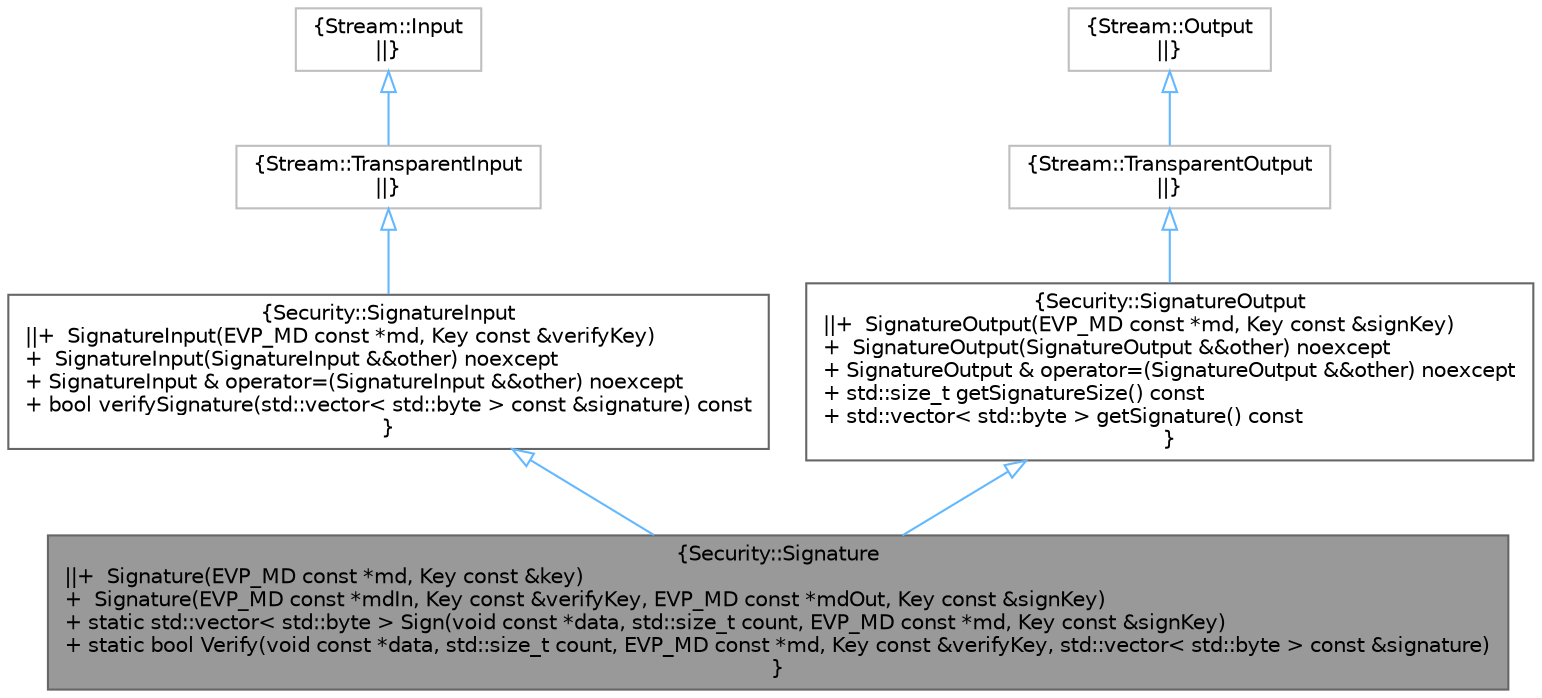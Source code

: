 digraph "Security::Signature"
{
 // LATEX_PDF_SIZE
  bgcolor="transparent";
  edge [fontname=Helvetica,fontsize=10,labelfontname=Helvetica,labelfontsize=10];
  node [fontname=Helvetica,fontsize=10,shape=box,height=0.2,width=0.4];
  Node1 [label="{Security::Signature\n||+  Signature(EVP_MD const *md, Key const &key)\l+  Signature(EVP_MD const *mdIn, Key const &verifyKey, EVP_MD const *mdOut, Key const &signKey)\l+ static std::vector\< std::byte \> Sign(void const *data, std::size_t count, EVP_MD const *md, Key const &signKey)\l+ static bool Verify(void const *data, std::size_t count, EVP_MD const *md, Key const &verifyKey, std::vector\< std::byte \> const &signature)\l}",height=0.2,width=0.4,color="gray40", fillcolor="grey60", style="filled", fontcolor="black",tooltip="Stream::Input / Stream::Output Signature observer."];
  Node2 -> Node1 [dir="back",color="steelblue1",style="solid",arrowtail="onormal"];
  Node2 [label="{Security::SignatureInput\n||+  SignatureInput(EVP_MD const *md, Key const &verifyKey)\l+  SignatureInput(SignatureInput &&other) noexcept\l+ SignatureInput & operator=(SignatureInput &&other) noexcept\l+ bool verifySignature(std::vector\< std::byte \> const &signature) const\l}",height=0.2,width=0.4,color="gray40", fillcolor="white", style="filled",URL="$d6/d4d/classSecurity_1_1SignatureInput.html",tooltip="Stream::Input Signature observer."];
  Node3 -> Node2 [dir="back",color="steelblue1",style="solid",arrowtail="onormal"];
  Node3 [label="{Stream::TransparentInput\n||}",height=0.2,width=0.4,color="grey75", fillcolor="white", style="filled",URL="/tmp/build/x64/Release/Stream/tag.xml$d1/dcd/classStream_1_1TransparentInput.html",tooltip=" "];
  Node4 -> Node3 [dir="back",color="steelblue1",style="solid",arrowtail="onormal"];
  Node4 [label="{Stream::Input\n||}",height=0.2,width=0.4,color="grey75", fillcolor="white", style="filled",URL="/tmp/build/x64/Release/Stream/tag.xml$d7/d83/classStream_1_1Input.html",tooltip=" "];
  Node5 -> Node1 [dir="back",color="steelblue1",style="solid",arrowtail="onormal"];
  Node5 [label="{Security::SignatureOutput\n||+  SignatureOutput(EVP_MD const *md, Key const &signKey)\l+  SignatureOutput(SignatureOutput &&other) noexcept\l+ SignatureOutput & operator=(SignatureOutput &&other) noexcept\l+ std::size_t getSignatureSize() const\l+ std::vector\< std::byte \> getSignature() const\l}",height=0.2,width=0.4,color="gray40", fillcolor="white", style="filled",URL="$d7/d5e/classSecurity_1_1SignatureOutput.html",tooltip="Stream::Output Signature observer."];
  Node6 -> Node5 [dir="back",color="steelblue1",style="solid",arrowtail="onormal"];
  Node6 [label="{Stream::TransparentOutput\n||}",height=0.2,width=0.4,color="grey75", fillcolor="white", style="filled",URL="/tmp/build/x64/Release/Stream/tag.xml$d1/d52/classStream_1_1TransparentOutput.html",tooltip=" "];
  Node7 -> Node6 [dir="back",color="steelblue1",style="solid",arrowtail="onormal"];
  Node7 [label="{Stream::Output\n||}",height=0.2,width=0.4,color="grey75", fillcolor="white", style="filled",URL="/tmp/build/x64/Release/Stream/tag.xml$df/dc2/classStream_1_1Output.html",tooltip=" "];
}
